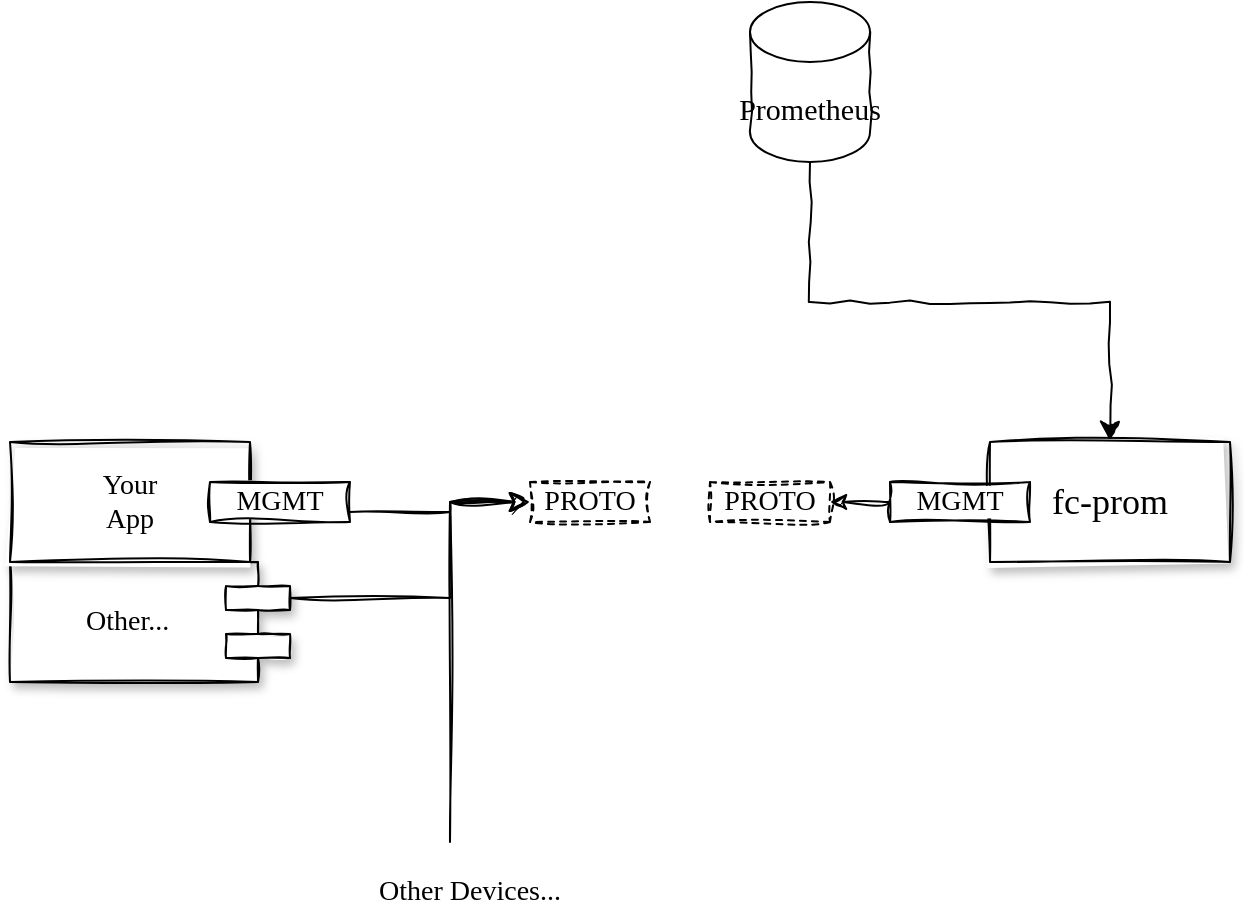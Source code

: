<mxfile version="21.1.5" type="device">
  <diagram name="Page-1" id="5f0bae14-7c28-e335-631c-24af17079c00">
    <mxGraphModel dx="1335" dy="1255" grid="1" gridSize="10" guides="1" tooltips="1" connect="1" arrows="1" fold="1" page="1" pageScale="1" pageWidth="1100" pageHeight="850" background="none" math="0" shadow="0">
      <root>
        <mxCell id="0" />
        <mxCell id="1" parent="0" />
        <mxCell id="39150e848f15840c-5" value="Other..." style="shape=component;align=left;spacingLeft=36;rounded=0;shadow=1;comic=1;labelBackgroundColor=none;strokeWidth=1;fontFamily=Delicious Handrawn, Regular;fontSize=14;html=1;sketch=1;curveFitting=1;jiggle=1;direction=west;" parent="1" vertex="1">
          <mxGeometry x="100" y="380" width="140" height="60" as="geometry" />
        </mxCell>
        <mxCell id="co6g7Vx6vjKYst2dlTXn-1" value="Prometheus" style="shape=cylinder3;whiteSpace=wrap;html=1;boundedLbl=1;backgroundOutline=1;size=15;sketch=1;curveFitting=1;jiggle=2;sketchStyle=comic;comic=1;fontFamily=Delicious Handrawn, Regular;fontSize=15;" parent="1" vertex="1">
          <mxGeometry x="470" y="100" width="60" height="80" as="geometry" />
        </mxCell>
        <mxCell id="co6g7Vx6vjKYst2dlTXn-2" value="Your&lt;br style=&quot;font-size: 14px;&quot;&gt;App" style="rounded=0;whiteSpace=wrap;html=1;sketch=1;curveFitting=1;jiggle=2;shadow=1;comic=1;fontFamily=Delicious Handrawn, Regular;fontSize=14;" parent="1" vertex="1">
          <mxGeometry x="100" y="320" width="120" height="60" as="geometry" />
        </mxCell>
        <mxCell id="co6g7Vx6vjKYst2dlTXn-3" value="MGMT" style="rounded=0;whiteSpace=wrap;html=1;sketch=1;curveFitting=1;jiggle=2;shadow=0;comic=1;fontFamily=Delicious Handrawn, Regular;fontSize=14;" parent="1" vertex="1">
          <mxGeometry x="200" y="340" width="70" height="20" as="geometry" />
        </mxCell>
        <mxCell id="co6g7Vx6vjKYst2dlTXn-10" value="" style="edgeStyle=elbowEdgeStyle;elbow=horizontal;endArrow=classic;html=1;curved=0;rounded=0;endSize=8;startSize=8;exitX=1;exitY=0.75;exitDx=0;exitDy=0;entryX=0.4;entryY=0.45;entryDx=0;entryDy=0;entryPerimeter=0;sketch=1;curveFitting=1;jiggle=2;comic=1;" parent="1" source="co6g7Vx6vjKYst2dlTXn-3" edge="1">
          <mxGeometry width="50" height="50" relative="1" as="geometry">
            <mxPoint x="280" y="300" as="sourcePoint" />
            <mxPoint x="360" y="350" as="targetPoint" />
            <Array as="points">
              <mxPoint x="320" y="355" />
            </Array>
          </mxGeometry>
        </mxCell>
        <mxCell id="co6g7Vx6vjKYst2dlTXn-11" value="" style="edgeStyle=elbowEdgeStyle;elbow=horizontal;endArrow=classic;html=1;curved=0;rounded=0;endSize=8;startSize=8;exitX=0;exitY=0.7;exitDx=0;exitDy=0;sketch=1;curveFitting=1;jiggle=2;comic=1;" parent="1" source="39150e848f15840c-5" edge="1">
          <mxGeometry width="50" height="50" relative="1" as="geometry">
            <mxPoint x="280" y="365" as="sourcePoint" />
            <mxPoint x="360" y="350" as="targetPoint" />
            <Array as="points">
              <mxPoint x="320" y="370" />
            </Array>
          </mxGeometry>
        </mxCell>
        <mxCell id="co6g7Vx6vjKYst2dlTXn-12" value="PROTO" style="rounded=0;whiteSpace=wrap;html=1;sketch=1;curveFitting=1;jiggle=2;comic=1;fontFamily=Delicious Handrawn, Regular;fontSize=14;dashed=1;strokeColor=#000000;fontColor=#000000;" parent="1" vertex="1">
          <mxGeometry x="360" y="340" width="60" height="20" as="geometry" />
        </mxCell>
        <mxCell id="co6g7Vx6vjKYst2dlTXn-16" value="PROTO" style="rounded=0;whiteSpace=wrap;html=1;sketch=1;curveFitting=1;jiggle=2;comic=1;fontFamily=Delicious Handrawn, Regular;fontSize=14;dashed=1;strokeColor=#000000;fontColor=#000000;" parent="1" vertex="1">
          <mxGeometry x="450" y="340" width="60" height="20" as="geometry" />
        </mxCell>
        <mxCell id="co6g7Vx6vjKYst2dlTXn-19" value="" style="edgeStyle=elbowEdgeStyle;elbow=vertical;endArrow=none;html=1;curved=0;rounded=0;endSize=8;startSize=8;entryX=0.5;entryY=1;entryDx=0;entryDy=0;entryPerimeter=0;comic=1;exitX=0.5;exitY=0;exitDx=0;exitDy=0;startArrow=classic;startFill=1;endFill=0;" parent="1" source="PK9DBY7blVcXayACH84x-1" target="co6g7Vx6vjKYst2dlTXn-1" edge="1">
          <mxGeometry width="50" height="50" relative="1" as="geometry">
            <mxPoint x="160" y="260" as="sourcePoint" />
            <mxPoint x="570" y="640" as="targetPoint" />
          </mxGeometry>
        </mxCell>
        <mxCell id="PK9DBY7blVcXayACH84x-1" value="fc-prom" style="rounded=0;whiteSpace=wrap;html=1;sketch=1;curveFitting=1;jiggle=2;shadow=1;comic=1;fontFamily=Delicious Handrawn, Regular;fontSize=18;fontStyle=0" vertex="1" parent="1">
          <mxGeometry x="590" y="320" width="120" height="60" as="geometry" />
        </mxCell>
        <mxCell id="PK9DBY7blVcXayACH84x-2" value="MGMT" style="rounded=0;whiteSpace=wrap;html=1;sketch=1;curveFitting=1;jiggle=2;shadow=0;comic=1;fontFamily=Delicious Handrawn, Regular;fontSize=14;" vertex="1" parent="1">
          <mxGeometry x="540" y="340" width="70" height="20" as="geometry" />
        </mxCell>
        <mxCell id="PK9DBY7blVcXayACH84x-3" value="" style="endArrow=classic;html=1;rounded=0;exitX=0;exitY=0.5;exitDx=0;exitDy=0;entryX=1;entryY=0.5;entryDx=0;entryDy=0;sketch=1;curveFitting=1;jiggle=2;" edge="1" parent="1" source="PK9DBY7blVcXayACH84x-2" target="co6g7Vx6vjKYst2dlTXn-16">
          <mxGeometry width="50" height="50" relative="1" as="geometry">
            <mxPoint x="350" y="660" as="sourcePoint" />
            <mxPoint x="400" y="610" as="targetPoint" />
          </mxGeometry>
        </mxCell>
        <mxCell id="PK9DBY7blVcXayACH84x-4" value="" style="edgeStyle=elbowEdgeStyle;elbow=horizontal;endArrow=classic;html=1;curved=0;rounded=0;endSize=8;startSize=8;sketch=1;curveFitting=1;jiggle=2;comic=1;entryX=0;entryY=0.5;entryDx=0;entryDy=0;" edge="1" parent="1" target="co6g7Vx6vjKYst2dlTXn-12">
          <mxGeometry width="50" height="50" relative="1" as="geometry">
            <mxPoint x="320" y="520" as="sourcePoint" />
            <mxPoint x="370" y="360" as="targetPoint" />
            <Array as="points">
              <mxPoint x="320" y="470" />
            </Array>
          </mxGeometry>
        </mxCell>
        <mxCell id="PK9DBY7blVcXayACH84x-5" value="Other Devices..." style="text;html=1;strokeColor=none;fillColor=none;align=center;verticalAlign=middle;whiteSpace=wrap;rounded=0;fontFamily=Delicious Handrawn, Regular;fontSize=14;" vertex="1" parent="1">
          <mxGeometry x="260" y="530" width="140" height="30" as="geometry" />
        </mxCell>
      </root>
    </mxGraphModel>
  </diagram>
</mxfile>
